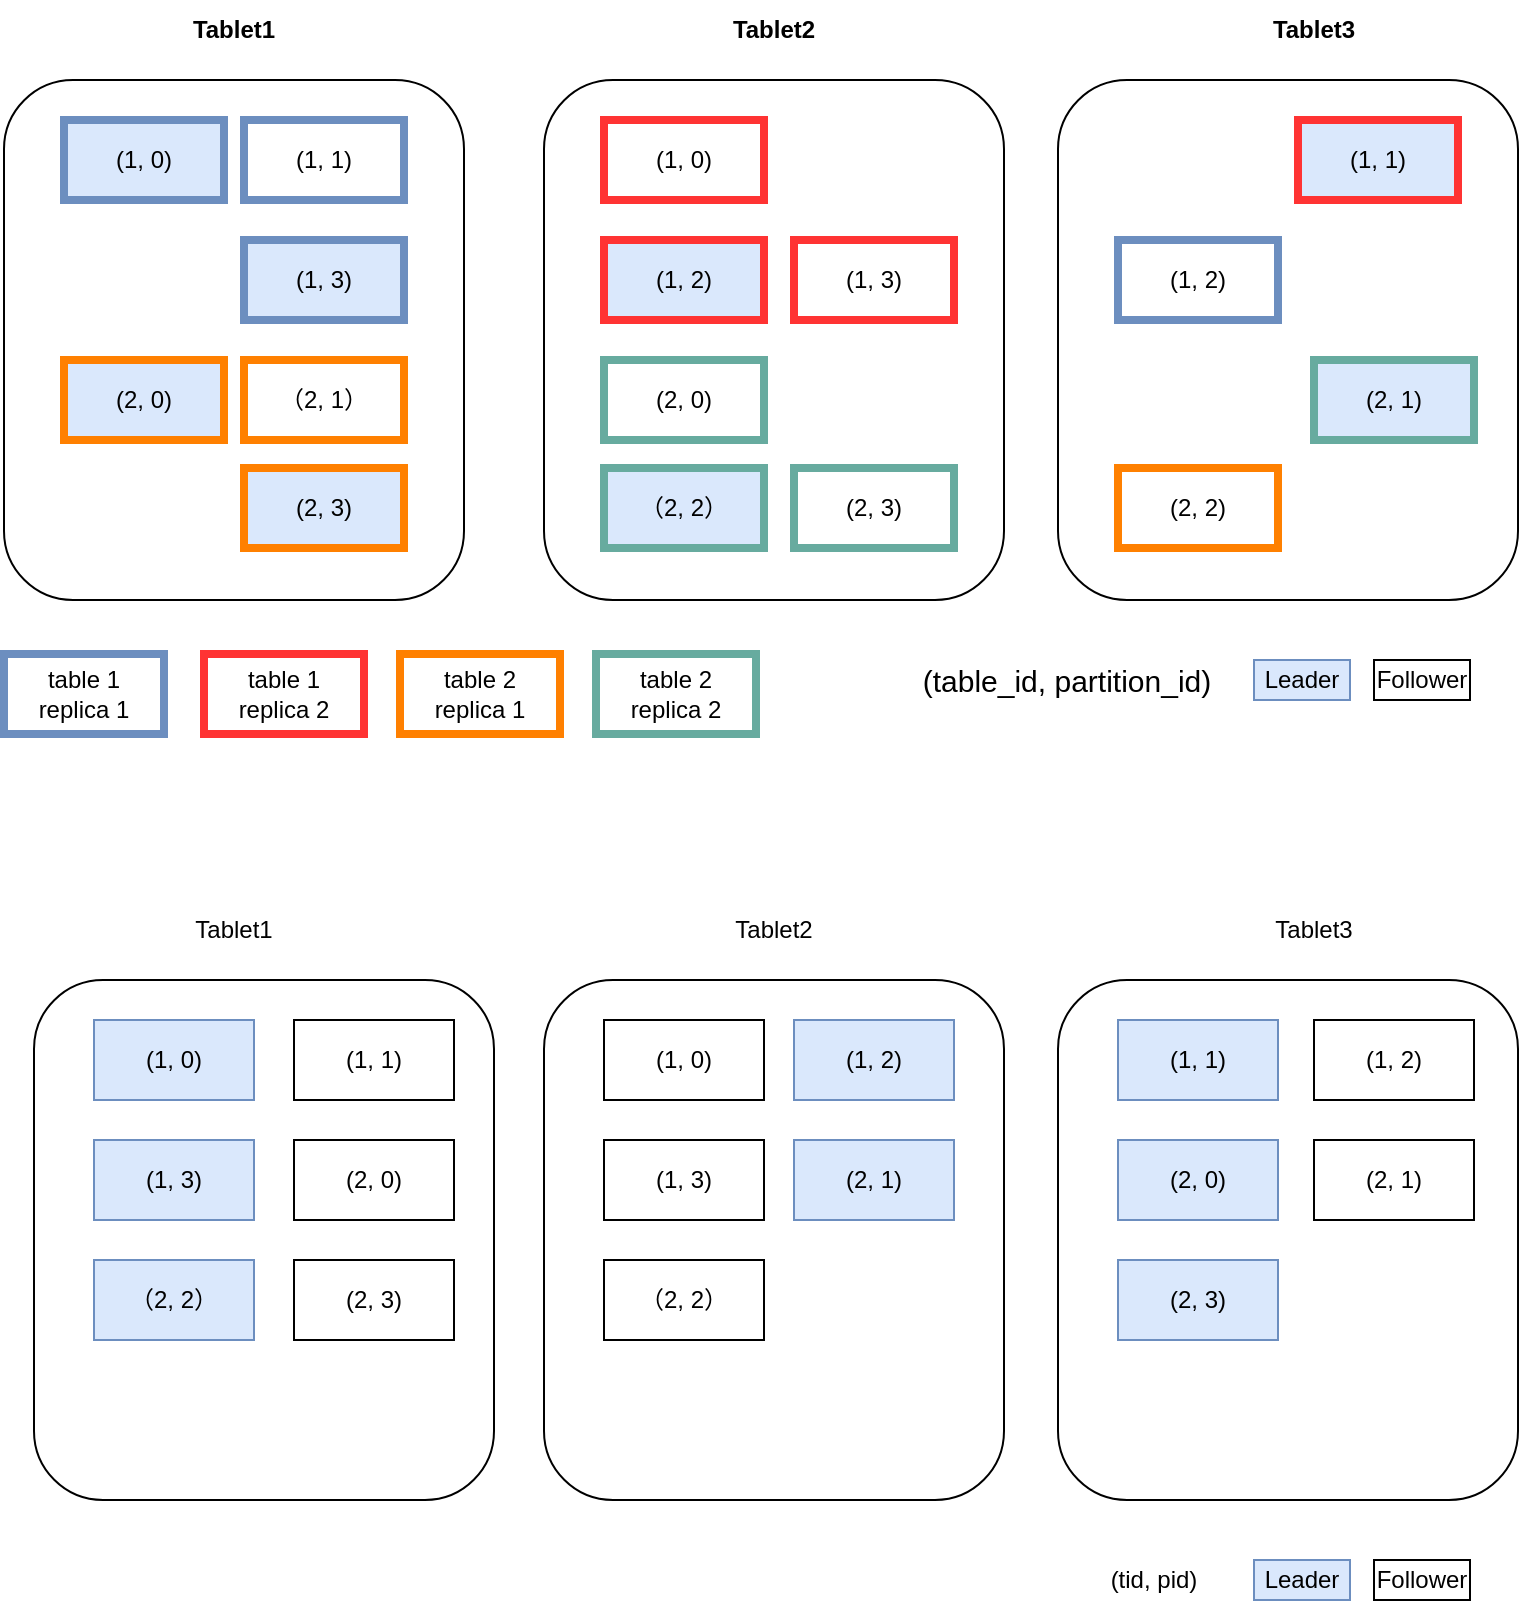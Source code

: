 <mxfile version="16.5.1" type="device"><diagram id="X6vERnzMgd5yRUKAtKmq" name="Page-1"><mxGraphModel dx="913" dy="619" grid="0" gridSize="10" guides="1" tooltips="1" connect="1" arrows="1" fold="1" page="0" pageScale="1" pageWidth="827" pageHeight="1169" math="0" shadow="0"><root><mxCell id="0"/><mxCell id="1" parent="0"/><mxCell id="IxwNU3WOXoWaTstkOB12-1" value="" style="rounded=1;whiteSpace=wrap;html=1;" parent="1" vertex="1"><mxGeometry x="35" y="160" width="230" height="260" as="geometry"/></mxCell><mxCell id="IxwNU3WOXoWaTstkOB12-2" value="(1, 0)" style="rounded=0;whiteSpace=wrap;html=1;fillColor=#dae8fc;strokeColor=#6C8EBF;strokeWidth=4;" parent="1" vertex="1"><mxGeometry x="65" y="180" width="80" height="40" as="geometry"/></mxCell><mxCell id="IxwNU3WOXoWaTstkOB12-3" value="(1, 1)" style="rounded=0;whiteSpace=wrap;html=1;strokeWidth=4;strokeColor=#6C8EBF;" parent="1" vertex="1"><mxGeometry x="155" y="180" width="80" height="40" as="geometry"/></mxCell><mxCell id="IxwNU3WOXoWaTstkOB12-4" value="(1, 3)" style="rounded=0;whiteSpace=wrap;html=1;fillColor=#dae8fc;strokeColor=#6C8EBF;strokeWidth=4;" parent="1" vertex="1"><mxGeometry x="155" y="240" width="80" height="40" as="geometry"/></mxCell><mxCell id="IxwNU3WOXoWaTstkOB12-5" value="(2, 0)" style="rounded=0;whiteSpace=wrap;html=1;fillColor=#dae8fc;strokeColor=#FF8000;strokeWidth=4;" parent="1" vertex="1"><mxGeometry x="65" y="300" width="80" height="40" as="geometry"/></mxCell><mxCell id="IxwNU3WOXoWaTstkOB12-6" value="（2, 1）" style="rounded=0;whiteSpace=wrap;html=1;strokeColor=#FF8000;strokeWidth=4;" parent="1" vertex="1"><mxGeometry x="155" y="300" width="80" height="40" as="geometry"/></mxCell><mxCell id="IxwNU3WOXoWaTstkOB12-7" value="(2, 3)" style="rounded=0;whiteSpace=wrap;html=1;fillColor=#dae8fc;strokeColor=#FF8000;strokeWidth=4;" parent="1" vertex="1"><mxGeometry x="155" y="354" width="80" height="40" as="geometry"/></mxCell><mxCell id="IxwNU3WOXoWaTstkOB12-10" value="" style="rounded=1;whiteSpace=wrap;html=1;" parent="1" vertex="1"><mxGeometry x="305" y="160" width="230" height="260" as="geometry"/></mxCell><mxCell id="IxwNU3WOXoWaTstkOB12-11" value="(1, 0)" style="rounded=0;whiteSpace=wrap;html=1;strokeColor=#FF3333;strokeWidth=4;" parent="1" vertex="1"><mxGeometry x="335" y="180" width="80" height="40" as="geometry"/></mxCell><mxCell id="IxwNU3WOXoWaTstkOB12-12" value="(1, 2)" style="rounded=0;whiteSpace=wrap;html=1;fillColor=#dae8fc;strokeColor=#FF3333;strokeWidth=4;" parent="1" vertex="1"><mxGeometry x="335" y="240" width="80" height="40" as="geometry"/></mxCell><mxCell id="IxwNU3WOXoWaTstkOB12-13" value="(1, 3)" style="rounded=0;whiteSpace=wrap;html=1;strokeColor=#FF3333;strokeWidth=4;" parent="1" vertex="1"><mxGeometry x="430" y="240" width="80" height="40" as="geometry"/></mxCell><mxCell id="IxwNU3WOXoWaTstkOB12-14" value="(2, 0)" style="rounded=0;whiteSpace=wrap;html=1;strokeColor=#67AB9F;strokeWidth=4;" parent="1" vertex="1"><mxGeometry x="335" y="300" width="80" height="40" as="geometry"/></mxCell><mxCell id="IxwNU3WOXoWaTstkOB12-15" value="（2, 2）" style="rounded=0;whiteSpace=wrap;html=1;fillColor=#dae8fc;strokeColor=#67AB9F;strokeWidth=4;" parent="1" vertex="1"><mxGeometry x="335" y="354" width="80" height="40" as="geometry"/></mxCell><mxCell id="IxwNU3WOXoWaTstkOB12-16" value="(2, 3)" style="rounded=0;whiteSpace=wrap;html=1;strokeColor=#67AB9F;strokeWidth=4;" parent="1" vertex="1"><mxGeometry x="430" y="354" width="80" height="40" as="geometry"/></mxCell><mxCell id="IxwNU3WOXoWaTstkOB12-19" value="" style="rounded=1;whiteSpace=wrap;html=1;" parent="1" vertex="1"><mxGeometry x="562" y="160" width="230" height="260" as="geometry"/></mxCell><mxCell id="IxwNU3WOXoWaTstkOB12-20" value="(1, 1)" style="rounded=0;whiteSpace=wrap;html=1;fillColor=#dae8fc;strokeColor=#FF3333;strokeWidth=4;" parent="1" vertex="1"><mxGeometry x="682" y="180" width="80" height="40" as="geometry"/></mxCell><mxCell id="IxwNU3WOXoWaTstkOB12-21" value="(1, 2)" style="rounded=0;whiteSpace=wrap;html=1;strokeWidth=4;strokeColor=#6C8EBF;" parent="1" vertex="1"><mxGeometry x="592" y="240" width="80" height="40" as="geometry"/></mxCell><mxCell id="IxwNU3WOXoWaTstkOB12-22" value="(2, 1)" style="rounded=0;whiteSpace=wrap;html=1;fillColor=#dae8fc;strokeColor=#67AB9F;strokeWidth=4;" parent="1" vertex="1"><mxGeometry x="690" y="300" width="80" height="40" as="geometry"/></mxCell><mxCell id="IxwNU3WOXoWaTstkOB12-23" value="(2, 2)" style="rounded=0;whiteSpace=wrap;html=1;strokeColor=#FF8000;strokeWidth=4;" parent="1" vertex="1"><mxGeometry x="592" y="354" width="80" height="40" as="geometry"/></mxCell><mxCell id="IxwNU3WOXoWaTstkOB12-28" value="Tablet1" style="text;html=1;strokeColor=none;fillColor=none;align=center;verticalAlign=middle;whiteSpace=wrap;rounded=0;fontStyle=1" parent="1" vertex="1"><mxGeometry x="120" y="120" width="60" height="30" as="geometry"/></mxCell><mxCell id="IxwNU3WOXoWaTstkOB12-29" value="Tablet2" style="text;html=1;strokeColor=none;fillColor=none;align=center;verticalAlign=middle;whiteSpace=wrap;rounded=0;fontStyle=1" parent="1" vertex="1"><mxGeometry x="390" y="120" width="60" height="30" as="geometry"/></mxCell><mxCell id="IxwNU3WOXoWaTstkOB12-30" value="Tablet3" style="text;html=1;strokeColor=none;fillColor=none;align=center;verticalAlign=middle;whiteSpace=wrap;rounded=0;fontStyle=1" parent="1" vertex="1"><mxGeometry x="660" y="120" width="60" height="30" as="geometry"/></mxCell><mxCell id="IxwNU3WOXoWaTstkOB12-31" value="(table_id, partition_id)" style="text;html=1;strokeColor=none;fillColor=none;align=center;verticalAlign=middle;whiteSpace=wrap;rounded=0;fontSize=15;" parent="1" vertex="1"><mxGeometry x="493" y="445" width="147" height="30" as="geometry"/></mxCell><mxCell id="IxwNU3WOXoWaTstkOB12-32" value="Leader" style="rounded=0;whiteSpace=wrap;html=1;fillColor=#dae8fc;strokeColor=#6c8ebf;" parent="1" vertex="1"><mxGeometry x="660" y="450" width="48" height="20" as="geometry"/></mxCell><mxCell id="IxwNU3WOXoWaTstkOB12-33" value="Follower" style="rounded=0;whiteSpace=wrap;html=1;" parent="1" vertex="1"><mxGeometry x="720" y="450" width="48" height="20" as="geometry"/></mxCell><mxCell id="IxwNU3WOXoWaTstkOB12-34" value="" style="rounded=1;whiteSpace=wrap;html=1;" parent="1" vertex="1"><mxGeometry x="50" y="610" width="230" height="260" as="geometry"/></mxCell><mxCell id="IxwNU3WOXoWaTstkOB12-35" value="(1, 0)" style="rounded=0;whiteSpace=wrap;html=1;fillColor=#dae8fc;strokeColor=#6c8ebf;" parent="1" vertex="1"><mxGeometry x="80" y="630" width="80" height="40" as="geometry"/></mxCell><mxCell id="IxwNU3WOXoWaTstkOB12-36" value="(1, 1)" style="rounded=0;whiteSpace=wrap;html=1;" parent="1" vertex="1"><mxGeometry x="180" y="630" width="80" height="40" as="geometry"/></mxCell><mxCell id="IxwNU3WOXoWaTstkOB12-37" value="(1, 3)" style="rounded=0;whiteSpace=wrap;html=1;fillColor=#dae8fc;strokeColor=#6c8ebf;" parent="1" vertex="1"><mxGeometry x="80" y="690" width="80" height="40" as="geometry"/></mxCell><mxCell id="IxwNU3WOXoWaTstkOB12-38" value="(2, 0)" style="rounded=0;whiteSpace=wrap;html=1;" parent="1" vertex="1"><mxGeometry x="180" y="690" width="80" height="40" as="geometry"/></mxCell><mxCell id="IxwNU3WOXoWaTstkOB12-39" value="（2, 2）" style="rounded=0;whiteSpace=wrap;html=1;fillColor=#dae8fc;strokeColor=#6c8ebf;" parent="1" vertex="1"><mxGeometry x="80" y="750" width="80" height="40" as="geometry"/></mxCell><mxCell id="IxwNU3WOXoWaTstkOB12-40" value="(2, 3)" style="rounded=0;whiteSpace=wrap;html=1;" parent="1" vertex="1"><mxGeometry x="180" y="750" width="80" height="40" as="geometry"/></mxCell><mxCell id="IxwNU3WOXoWaTstkOB12-41" value="" style="rounded=1;whiteSpace=wrap;html=1;" parent="1" vertex="1"><mxGeometry x="305" y="610" width="230" height="260" as="geometry"/></mxCell><mxCell id="IxwNU3WOXoWaTstkOB12-42" value="(1, 0)" style="rounded=0;whiteSpace=wrap;html=1;" parent="1" vertex="1"><mxGeometry x="335" y="630" width="80" height="40" as="geometry"/></mxCell><mxCell id="IxwNU3WOXoWaTstkOB12-43" value="(1, 2)" style="rounded=0;whiteSpace=wrap;html=1;fillColor=#dae8fc;strokeColor=#6c8ebf;" parent="1" vertex="1"><mxGeometry x="430" y="630" width="80" height="40" as="geometry"/></mxCell><mxCell id="IxwNU3WOXoWaTstkOB12-44" value="(1, 3)" style="rounded=0;whiteSpace=wrap;html=1;" parent="1" vertex="1"><mxGeometry x="335" y="690" width="80" height="40" as="geometry"/></mxCell><mxCell id="IxwNU3WOXoWaTstkOB12-45" value="(2, 1)" style="rounded=0;whiteSpace=wrap;html=1;fillColor=#dae8fc;strokeColor=#6c8ebf;" parent="1" vertex="1"><mxGeometry x="430" y="690" width="80" height="40" as="geometry"/></mxCell><mxCell id="IxwNU3WOXoWaTstkOB12-46" value="（2, 2）" style="rounded=0;whiteSpace=wrap;html=1;" parent="1" vertex="1"><mxGeometry x="335" y="750" width="80" height="40" as="geometry"/></mxCell><mxCell id="IxwNU3WOXoWaTstkOB12-48" value="" style="rounded=1;whiteSpace=wrap;html=1;" parent="1" vertex="1"><mxGeometry x="562" y="610" width="230" height="260" as="geometry"/></mxCell><mxCell id="IxwNU3WOXoWaTstkOB12-49" value="(1, 1)" style="rounded=0;whiteSpace=wrap;html=1;fillColor=#dae8fc;strokeColor=#6c8ebf;" parent="1" vertex="1"><mxGeometry x="592" y="630" width="80" height="40" as="geometry"/></mxCell><mxCell id="IxwNU3WOXoWaTstkOB12-50" value="(1, 2)" style="rounded=0;whiteSpace=wrap;html=1;" parent="1" vertex="1"><mxGeometry x="690" y="630" width="80" height="40" as="geometry"/></mxCell><mxCell id="IxwNU3WOXoWaTstkOB12-51" value="(2, 0)" style="rounded=0;whiteSpace=wrap;html=1;fillColor=#dae8fc;strokeColor=#6c8ebf;" parent="1" vertex="1"><mxGeometry x="592" y="690" width="80" height="40" as="geometry"/></mxCell><mxCell id="IxwNU3WOXoWaTstkOB12-52" value="(2, 1)" style="rounded=0;whiteSpace=wrap;html=1;" parent="1" vertex="1"><mxGeometry x="690" y="690" width="80" height="40" as="geometry"/></mxCell><mxCell id="IxwNU3WOXoWaTstkOB12-53" value="Tablet1" style="text;html=1;strokeColor=none;fillColor=none;align=center;verticalAlign=middle;whiteSpace=wrap;rounded=0;" parent="1" vertex="1"><mxGeometry x="120" y="570" width="60" height="30" as="geometry"/></mxCell><mxCell id="IxwNU3WOXoWaTstkOB12-54" value="Tablet2" style="text;html=1;strokeColor=none;fillColor=none;align=center;verticalAlign=middle;whiteSpace=wrap;rounded=0;" parent="1" vertex="1"><mxGeometry x="390" y="570" width="60" height="30" as="geometry"/></mxCell><mxCell id="IxwNU3WOXoWaTstkOB12-55" value="Tablet3" style="text;html=1;strokeColor=none;fillColor=none;align=center;verticalAlign=middle;whiteSpace=wrap;rounded=0;" parent="1" vertex="1"><mxGeometry x="660" y="570" width="60" height="30" as="geometry"/></mxCell><mxCell id="IxwNU3WOXoWaTstkOB12-56" value="(tid, pid)" style="text;html=1;strokeColor=none;fillColor=none;align=center;verticalAlign=middle;whiteSpace=wrap;rounded=0;" parent="1" vertex="1"><mxGeometry x="580" y="895" width="60" height="30" as="geometry"/></mxCell><mxCell id="IxwNU3WOXoWaTstkOB12-57" value="Leader" style="rounded=0;whiteSpace=wrap;html=1;fillColor=#dae8fc;strokeColor=#6c8ebf;" parent="1" vertex="1"><mxGeometry x="660" y="900" width="48" height="20" as="geometry"/></mxCell><mxCell id="IxwNU3WOXoWaTstkOB12-58" value="Follower" style="rounded=0;whiteSpace=wrap;html=1;" parent="1" vertex="1"><mxGeometry x="720" y="900" width="48" height="20" as="geometry"/></mxCell><mxCell id="IxwNU3WOXoWaTstkOB12-60" value="(2, 3)" style="rounded=0;whiteSpace=wrap;html=1;fillColor=#dae8fc;strokeColor=#6c8ebf;" parent="1" vertex="1"><mxGeometry x="592" y="750" width="80" height="40" as="geometry"/></mxCell><mxCell id="JCnv2XAOw28nSPtIHkW4-1" value="table 1&lt;br&gt;replica 1" style="rounded=0;whiteSpace=wrap;html=1;fillColor=none;strokeColor=#6C8EBF;strokeWidth=4;" vertex="1" parent="1"><mxGeometry x="35" y="447" width="80" height="40" as="geometry"/></mxCell><mxCell id="JCnv2XAOw28nSPtIHkW4-2" value="table 1&lt;br&gt;replica 2" style="rounded=0;whiteSpace=wrap;html=1;strokeColor=#FF3333;strokeWidth=4;" vertex="1" parent="1"><mxGeometry x="135" y="447" width="80" height="40" as="geometry"/></mxCell><mxCell id="JCnv2XAOw28nSPtIHkW4-3" value="table 2&lt;br&gt;replica 1" style="rounded=0;whiteSpace=wrap;html=1;fillColor=none;strokeColor=#FF8000;strokeWidth=4;" vertex="1" parent="1"><mxGeometry x="233" y="447" width="80" height="40" as="geometry"/></mxCell><mxCell id="JCnv2XAOw28nSPtIHkW4-4" value="table 2&lt;br&gt;replica 2" style="rounded=0;whiteSpace=wrap;html=1;strokeColor=#67AB9F;strokeWidth=4;" vertex="1" parent="1"><mxGeometry x="331" y="447" width="80" height="40" as="geometry"/></mxCell></root></mxGraphModel></diagram></mxfile>